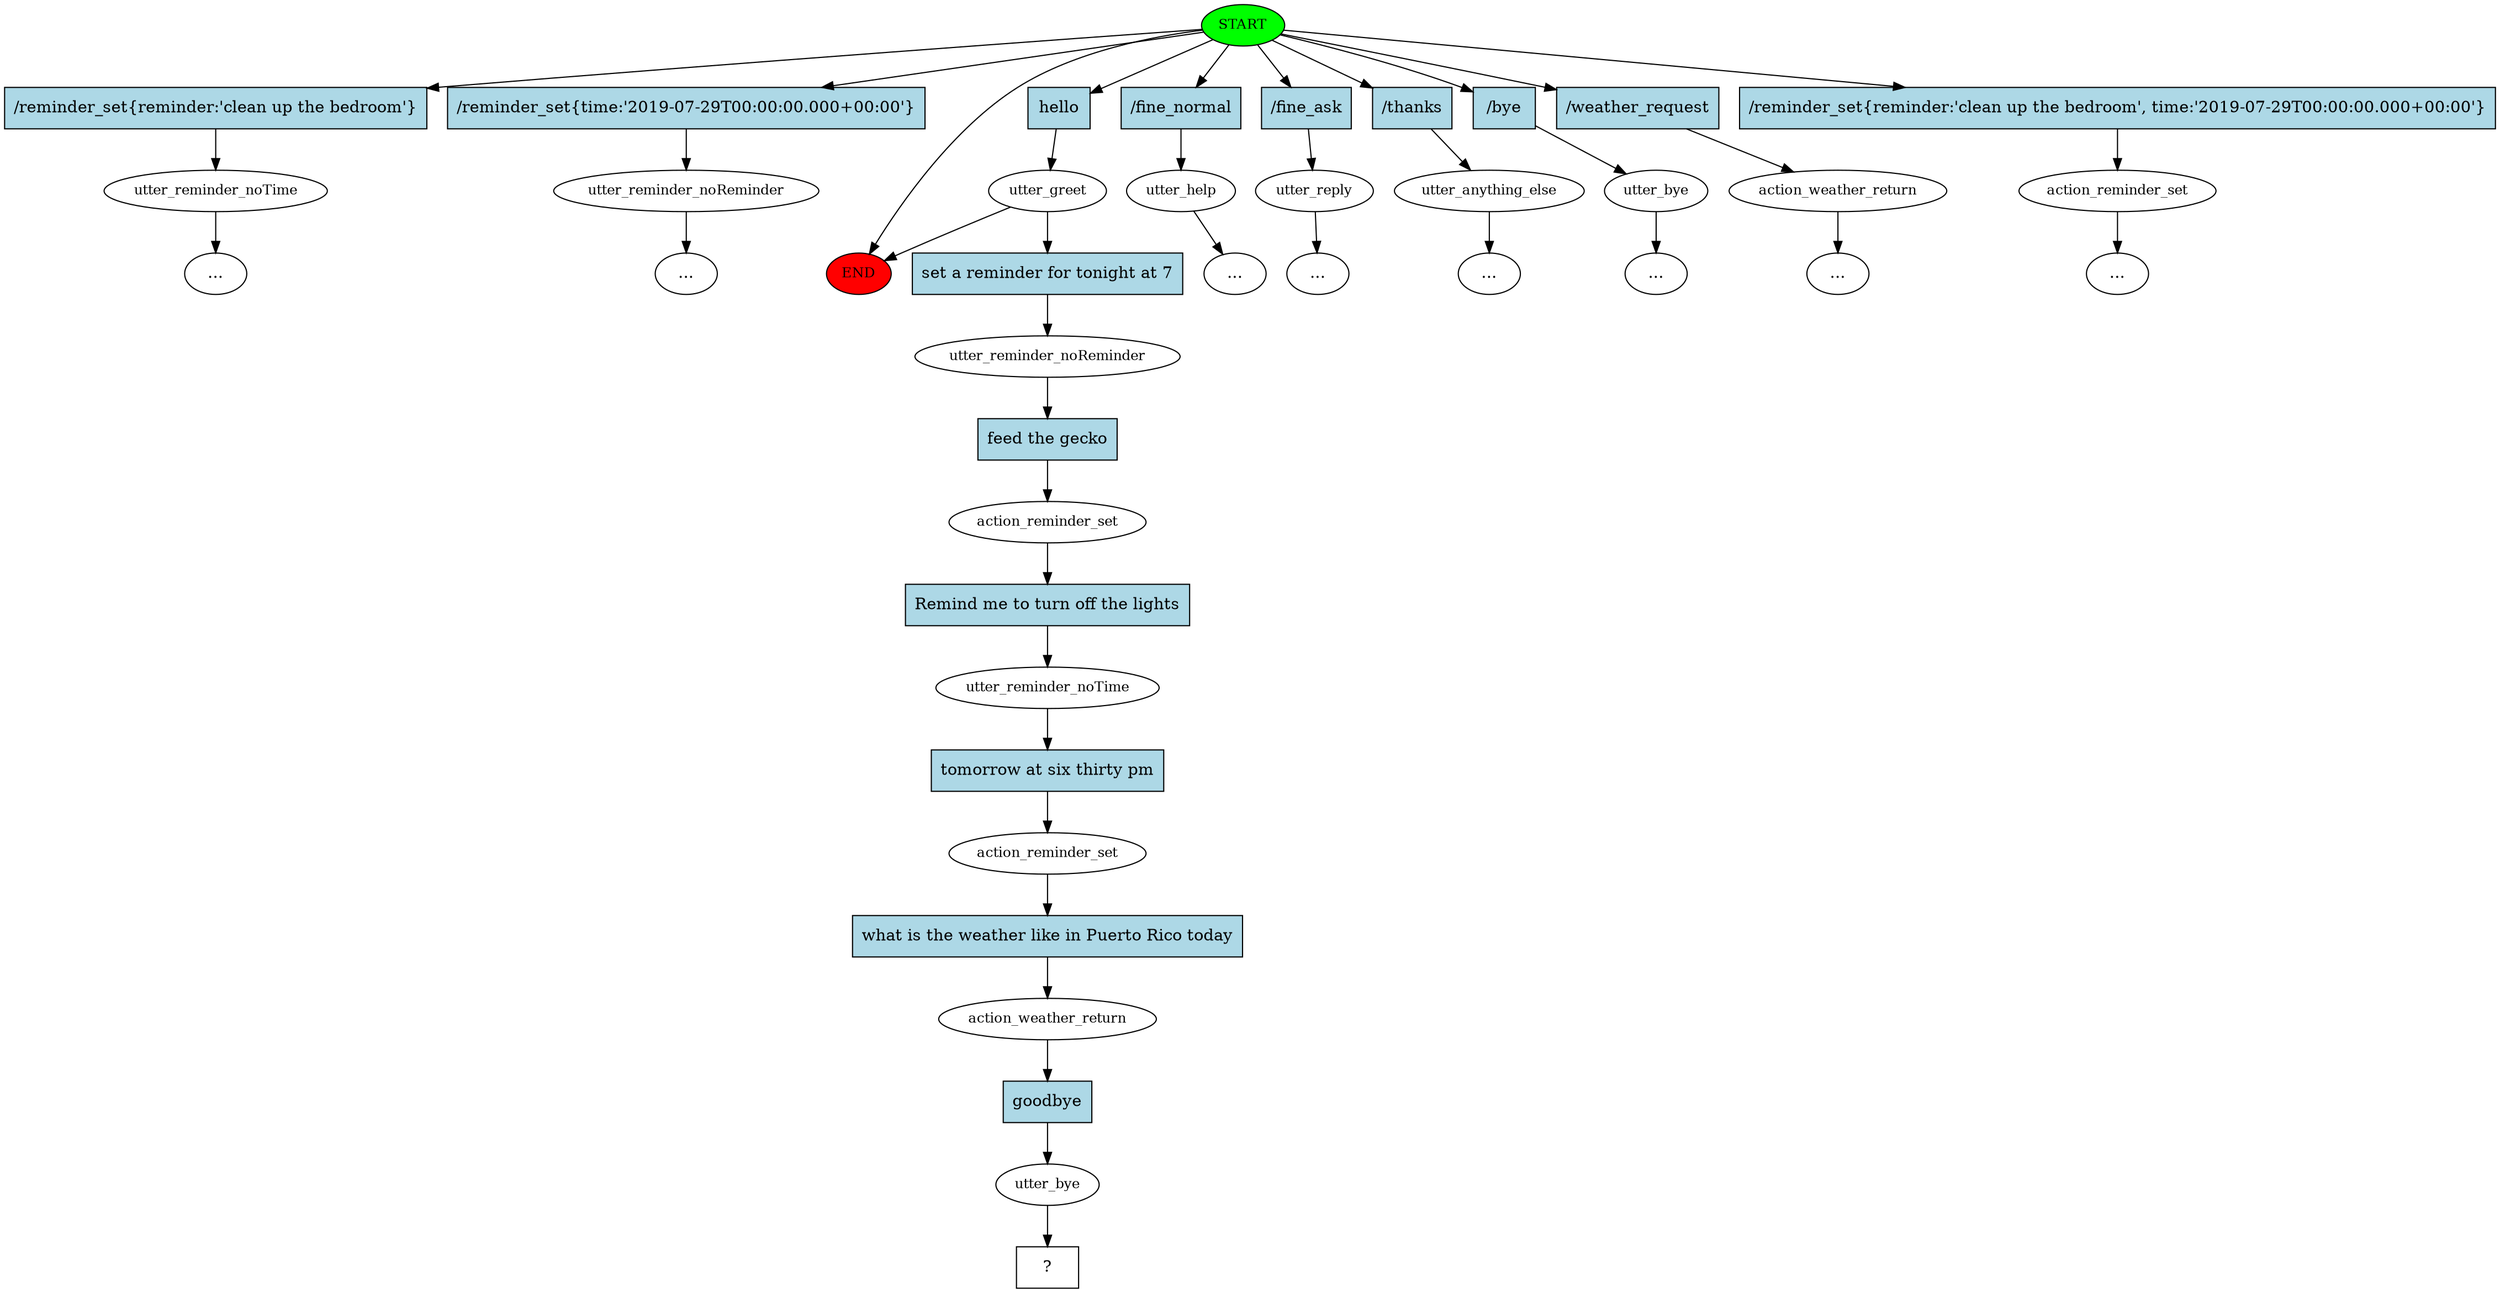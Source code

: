 digraph  {
0 [class="start active", fillcolor=green, fontsize=12, label=START, style=filled];
"-1" [class=end, fillcolor=red, fontsize=12, label=END, style=filled];
1 [class="", fontsize=12, label=utter_reminder_noTime];
"-3" [class=ellipsis, label="..."];
2 [class="", fontsize=12, label=utter_reminder_noReminder];
3 [class=active, fontsize=12, label=utter_greet];
4 [class="", fontsize=12, label=utter_help];
"-5" [class=ellipsis, label="..."];
5 [class="", fontsize=12, label=utter_reply];
"-6" [class=ellipsis, label="..."];
6 [class="", fontsize=12, label=utter_anything_else];
"-7" [class=ellipsis, label="..."];
7 [class="", fontsize=12, label=utter_bye];
"-8" [class=ellipsis, label="..."];
8 [class="", fontsize=12, label=action_weather_return];
"-9" [class=ellipsis, label="..."];
9 [class="", fontsize=12, label=action_reminder_set];
"-10" [class=ellipsis, label="..."];
"-11" [class=ellipsis, label="..."];
12 [class=active, fontsize=12, label=utter_reminder_noReminder];
13 [class=active, fontsize=12, label=action_reminder_set];
14 [class=active, fontsize=12, label=utter_reminder_noTime];
15 [class=active, fontsize=12, label=action_reminder_set];
16 [class=active, fontsize=12, label=action_weather_return];
17 [class=active, fontsize=12, label=utter_bye];
18 [class="intent dashed active", label="  ?  ", shape=rect];
19 [class=intent, fillcolor=lightblue, label="\/reminder_set\{reminder\:\'clean\ up\ the\ bedroom\'\}", shape=rect, style=filled];
20 [class=intent, fillcolor=lightblue, label="\/reminder_set\{time\:\'2019\-07\-29T00\:00\:00\.000\+00\:00\'\}", shape=rect, style=filled];
21 [class="intent active", fillcolor=lightblue, label=hello, shape=rect, style=filled];
22 [class=intent, fillcolor=lightblue, label="\/fine_normal", shape=rect, style=filled];
23 [class=intent, fillcolor=lightblue, label="\/fine_ask", shape=rect, style=filled];
24 [class=intent, fillcolor=lightblue, label="\/thanks", shape=rect, style=filled];
25 [class=intent, fillcolor=lightblue, label="\/bye", shape=rect, style=filled];
26 [class=intent, fillcolor=lightblue, label="\/weather_request", shape=rect, style=filled];
27 [class=intent, fillcolor=lightblue, label="\/reminder_set\{reminder\:\'clean\ up\ the\ bedroom\'\,\ time\:\'2019\-07\-29T00\:00\:00\.000\+00\:00\'\}", shape=rect, style=filled];
28 [class="intent active", fillcolor=lightblue, label="set\ a\ reminder\ for\ tonight\ at\ 7", shape=rect, style=filled];
29 [class="intent active", fillcolor=lightblue, label="feed\ the\ gecko", shape=rect, style=filled];
30 [class="intent active", fillcolor=lightblue, label="Remind\ me\ to\ turn\ off\ the\ lights", shape=rect, style=filled];
31 [class="intent active", fillcolor=lightblue, label="tomorrow\ at\ six\ thirty\ pm", shape=rect, style=filled];
32 [class="intent active", fillcolor=lightblue, label="what\ is\ the\ weather\ like\ in\ Puerto\ Rico\ today", shape=rect, style=filled];
33 [class="intent active", fillcolor=lightblue, label=goodbye, shape=rect, style=filled];
0 -> "-1"  [class="", key=NONE, label=""];
0 -> 19  [class="", key=0];
0 -> 20  [class="", key=0];
0 -> 21  [class=active, key=0];
0 -> 22  [class="", key=0];
0 -> 23  [class="", key=0];
0 -> 24  [class="", key=0];
0 -> 25  [class="", key=0];
0 -> 26  [class="", key=0];
0 -> 27  [class="", key=0];
1 -> "-3"  [class="", key=NONE, label=""];
2 -> "-11"  [class="", key=NONE, label=""];
3 -> "-1"  [class="", key=NONE, label=""];
3 -> 28  [class=active, key=0];
4 -> "-5"  [class="", key=NONE, label=""];
5 -> "-6"  [class="", key=NONE, label=""];
6 -> "-7"  [class="", key=NONE, label=""];
7 -> "-8"  [class="", key=NONE, label=""];
8 -> "-9"  [class="", key=NONE, label=""];
9 -> "-10"  [class="", key=NONE, label=""];
12 -> 29  [class=active, key=0];
13 -> 30  [class=active, key=0];
14 -> 31  [class=active, key=0];
15 -> 32  [class=active, key=0];
16 -> 33  [class=active, key=0];
17 -> 18  [class=active, key=NONE, label=""];
19 -> 1  [class="", key=0];
20 -> 2  [class="", key=0];
21 -> 3  [class=active, key=0];
22 -> 4  [class="", key=0];
23 -> 5  [class="", key=0];
24 -> 6  [class="", key=0];
25 -> 7  [class="", key=0];
26 -> 8  [class="", key=0];
27 -> 9  [class="", key=0];
28 -> 12  [class=active, key=0];
29 -> 13  [class=active, key=0];
30 -> 14  [class=active, key=0];
31 -> 15  [class=active, key=0];
32 -> 16  [class=active, key=0];
33 -> 17  [class=active, key=0];
}
